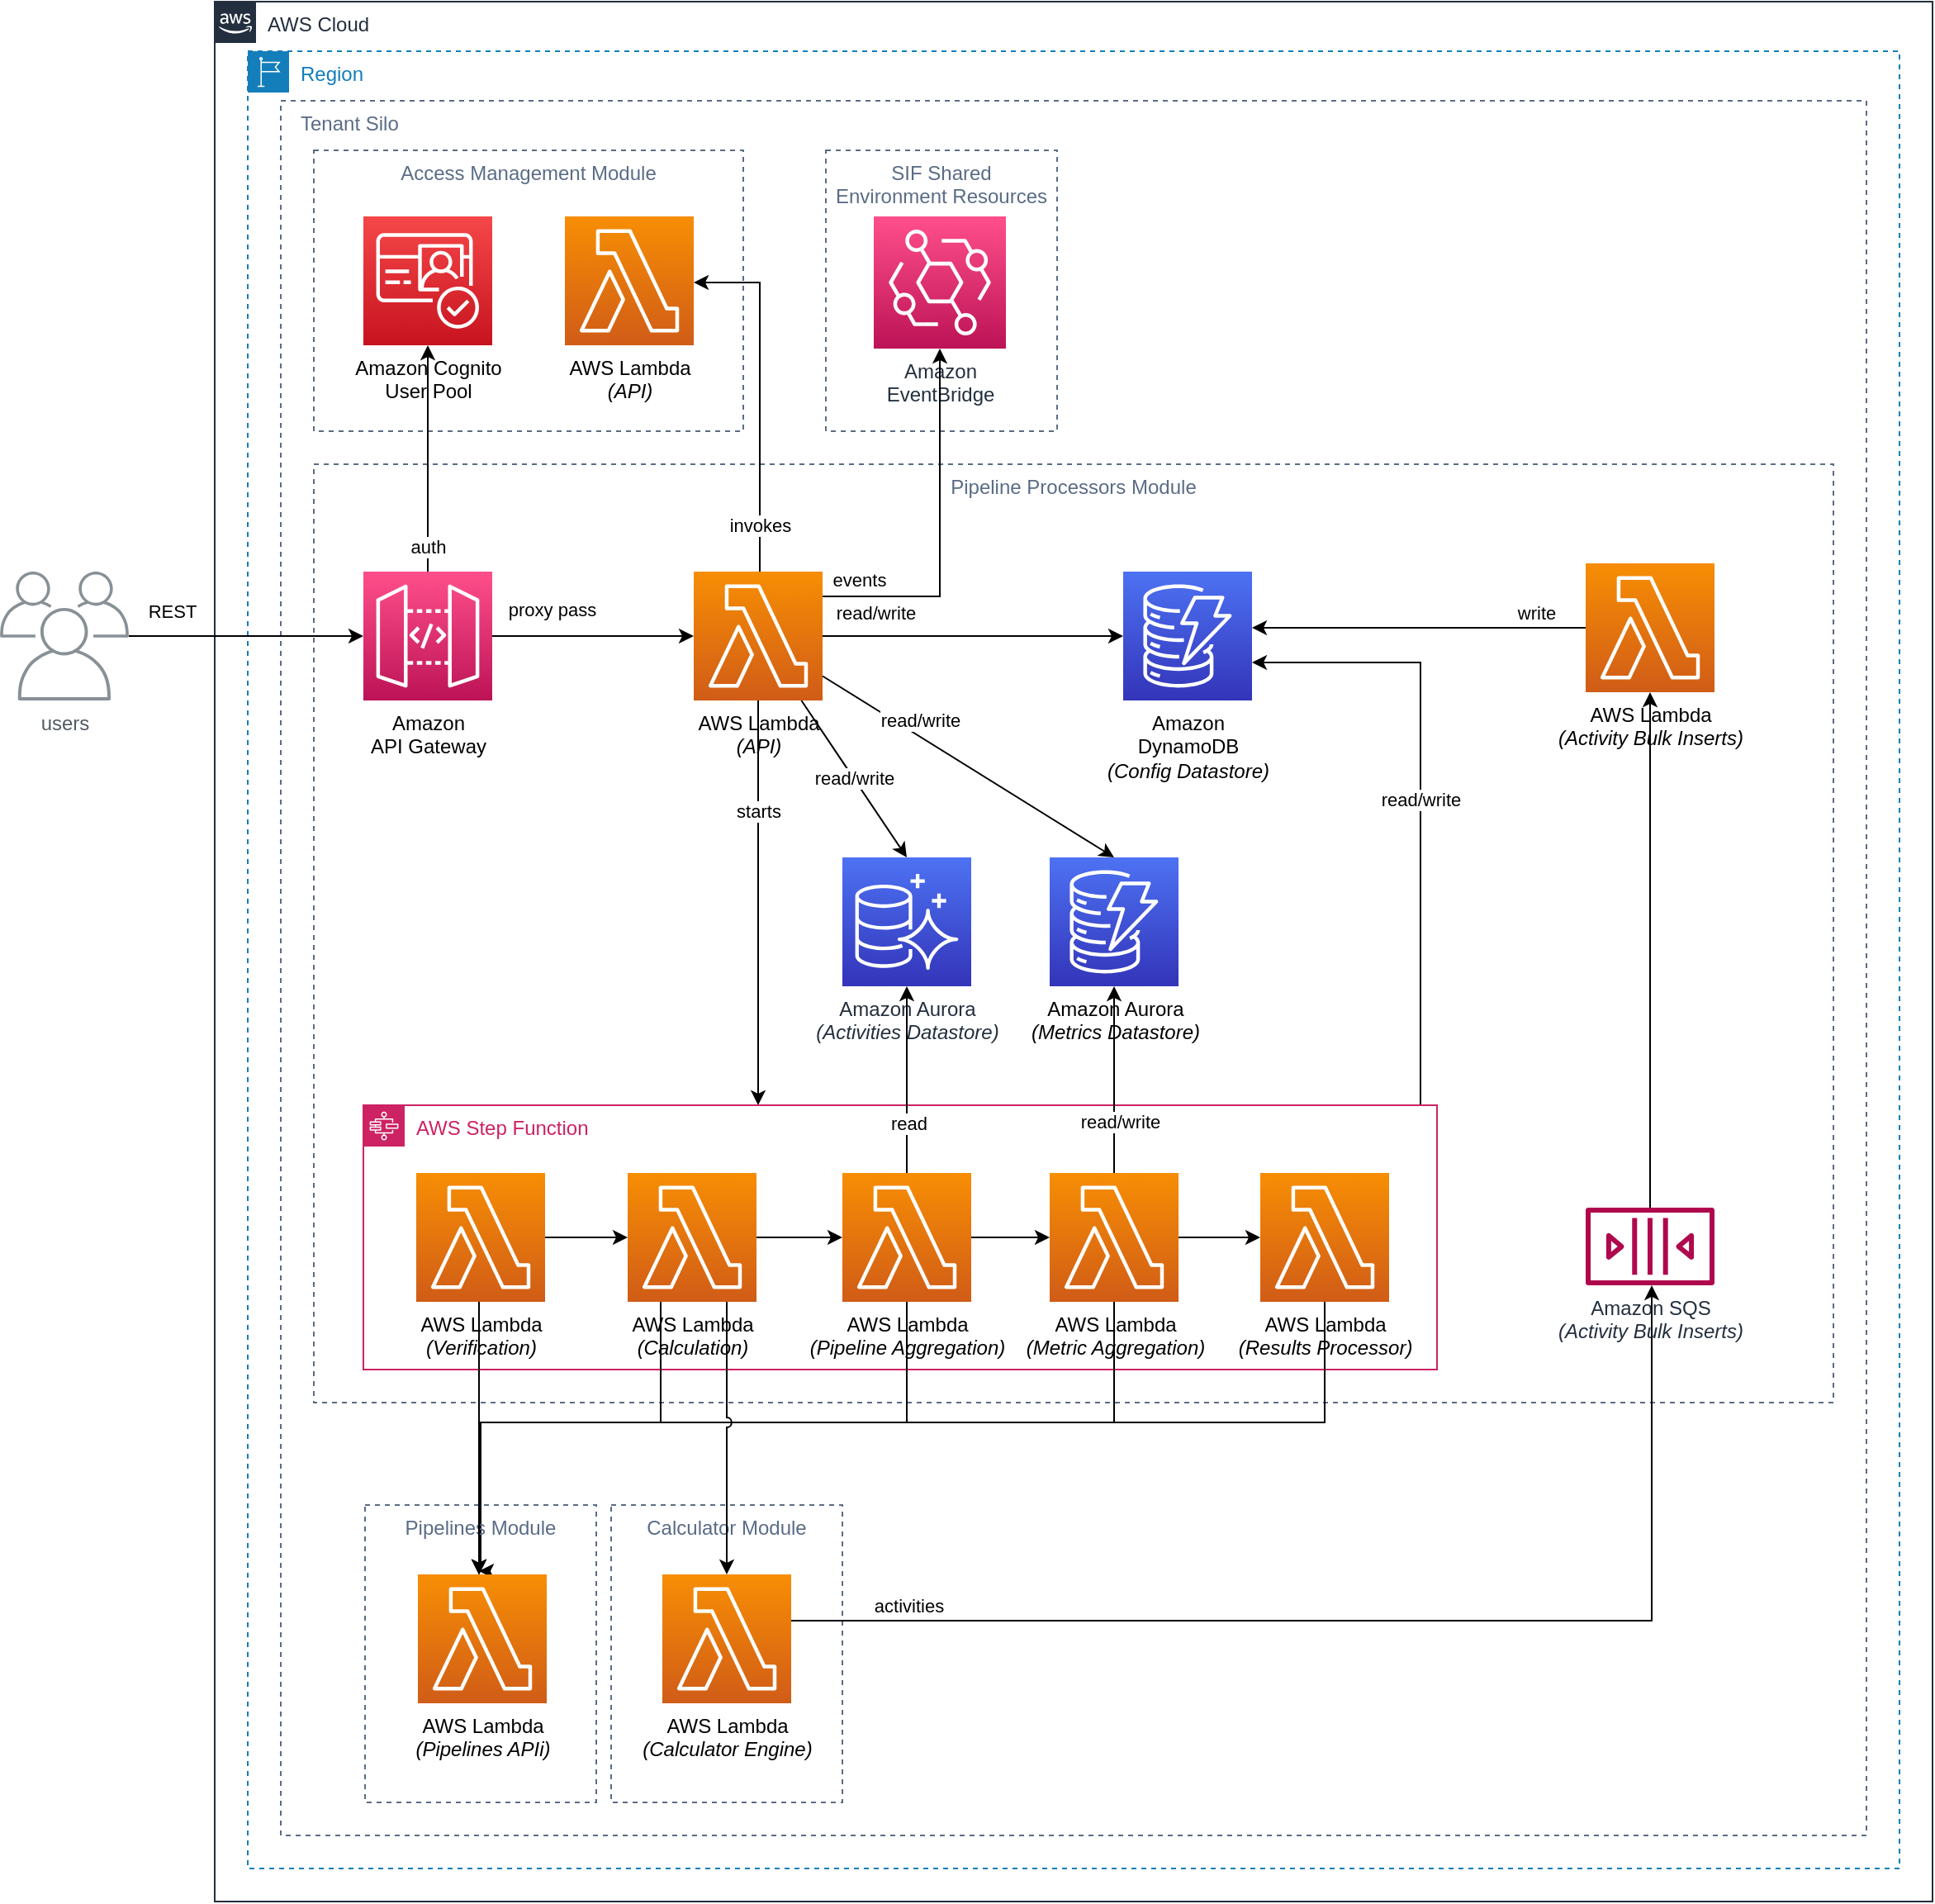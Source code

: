 <mxfile version="21.6.8" type="device" pages="2">
  <diagram id="DZq95CDJEcNnEX3gtbl7" name="physical-runtime">
    <mxGraphModel dx="1336" dy="2062" grid="1" gridSize="10" guides="1" tooltips="1" connect="1" arrows="1" fold="1" page="1" pageScale="1" pageWidth="1100" pageHeight="850" background="#ffffff" math="0" shadow="0">
      <root>
        <mxCell id="0" />
        <mxCell id="1" parent="0" />
        <mxCell id="42" value="   Tenant Silo" style="fillColor=none;strokeColor=#5A6C86;dashed=1;verticalAlign=top;fontStyle=0;fontColor=#5A6C86;labelBackgroundColor=none;align=left;" parent="1" vertex="1">
          <mxGeometry x="210" y="50" width="960" height="1050" as="geometry" />
        </mxCell>
        <mxCell id="43" value="Region" style="points=[[0,0],[0.25,0],[0.5,0],[0.75,0],[1,0],[1,0.25],[1,0.5],[1,0.75],[1,1],[0.75,1],[0.5,1],[0.25,1],[0,1],[0,0.75],[0,0.5],[0,0.25]];outlineConnect=0;gradientColor=none;html=1;whiteSpace=wrap;fontSize=12;fontStyle=0;container=1;pointerEvents=0;collapsible=0;recursiveResize=0;shape=mxgraph.aws4.group;grIcon=mxgraph.aws4.group_region;strokeColor=#147EBA;fillColor=none;verticalAlign=top;align=left;spacingLeft=30;fontColor=#147EBA;dashed=1;" parent="1" vertex="1">
          <mxGeometry x="190" y="20" width="1000" height="1100" as="geometry" />
        </mxCell>
        <mxCell id="44" value="AWS Cloud" style="points=[[0,0],[0.25,0],[0.5,0],[0.75,0],[1,0],[1,0.25],[1,0.5],[1,0.75],[1,1],[0.75,1],[0.5,1],[0.25,1],[0,1],[0,0.75],[0,0.5],[0,0.25]];outlineConnect=0;gradientColor=none;html=1;whiteSpace=wrap;fontSize=12;fontStyle=0;container=1;pointerEvents=0;collapsible=0;recursiveResize=0;shape=mxgraph.aws4.group;grIcon=mxgraph.aws4.group_aws_cloud_alt;strokeColor=#232F3E;fillColor=none;verticalAlign=top;align=left;spacingLeft=30;fontColor=#232F3E;dashed=0;" parent="1" vertex="1">
          <mxGeometry x="170" y="-10" width="1040" height="1150" as="geometry" />
        </mxCell>
        <mxCell id="aaWiERCUlSNiqH8K9m5D-63" value="Access Management Module" style="fillColor=none;strokeColor=#5A6C86;dashed=1;verticalAlign=top;fontStyle=0;fontColor=#5A6C86;labelBackgroundColor=none;" parent="44" vertex="1">
          <mxGeometry x="60" y="90" width="260" height="170" as="geometry" />
        </mxCell>
        <mxCell id="39" value="Pipeline Processors Module" style="fillColor=none;strokeColor=#5A6C86;dashed=1;verticalAlign=top;fontStyle=0;fontColor=#5A6C86;labelBackgroundColor=none;" parent="44" vertex="1">
          <mxGeometry x="60" y="280" width="920" height="568" as="geometry" />
        </mxCell>
        <mxCell id="28" value="read/write" style="edgeStyle=none;html=1;strokeColor=#000000;labelBackgroundColor=none;fontColor=#000000;" parent="44" source="24" target="27" edge="1">
          <mxGeometry x="-0.648" y="14" relative="1" as="geometry">
            <mxPoint as="offset" />
          </mxGeometry>
        </mxCell>
        <mxCell id="Xhm-vHpL3H6jK5L-5Qmt-45" value="invokes" style="edgeStyle=orthogonalEdgeStyle;rounded=0;orthogonalLoop=1;jettySize=auto;html=1;" parent="44" source="24" target="Xhm-vHpL3H6jK5L-5Qmt-44" edge="1">
          <mxGeometry x="-0.739" relative="1" as="geometry">
            <Array as="points">
              <mxPoint x="330" y="170" />
            </Array>
            <mxPoint as="offset" />
          </mxGeometry>
        </mxCell>
        <mxCell id="0q_fMDn01YKZUEqcUs50-50" value="starts" style="edgeStyle=orthogonalEdgeStyle;rounded=0;orthogonalLoop=1;jettySize=auto;html=1;" parent="44" source="24" target="0q_fMDn01YKZUEqcUs50-44" edge="1">
          <mxGeometry x="-0.453" relative="1" as="geometry">
            <Array as="points">
              <mxPoint x="329" y="638" />
              <mxPoint x="329" y="638" />
            </Array>
            <mxPoint as="offset" />
          </mxGeometry>
        </mxCell>
        <mxCell id="Mv9unRUPWDGc8KIIRbmf-45" value="read/write" style="rounded=0;orthogonalLoop=1;jettySize=auto;html=1;entryX=0.5;entryY=0;entryDx=0;entryDy=0;entryPerimeter=0;" parent="44" source="24" target="Mv9unRUPWDGc8KIIRbmf-44" edge="1">
          <mxGeometry x="-0.386" y="8" relative="1" as="geometry">
            <mxPoint as="offset" />
          </mxGeometry>
        </mxCell>
        <mxCell id="Mv9unRUPWDGc8KIIRbmf-47" value="read/write" style="edgeStyle=none;rounded=0;orthogonalLoop=1;jettySize=auto;html=1;entryX=0.5;entryY=0;entryDx=0;entryDy=0;entryPerimeter=0;" parent="44" source="24" target="Mv9unRUPWDGc8KIIRbmf-46" edge="1">
          <mxGeometry relative="1" as="geometry" />
        </mxCell>
        <mxCell id="24" value="AWS Lambda&lt;br style=&quot;border-color: var(--border-color);&quot;&gt;&lt;i style=&quot;border-color: var(--border-color);&quot;&gt;(API)&lt;/i&gt;" style="sketch=0;points=[[0,0,0],[0.25,0,0],[0.5,0,0],[0.75,0,0],[1,0,0],[0,1,0],[0.25,1,0],[0.5,1,0],[0.75,1,0],[1,1,0],[0,0.25,0],[0,0.5,0],[0,0.75,0],[1,0.25,0],[1,0.5,0],[1,0.75,0]];outlineConnect=0;fontColor=#000000;gradientColor=#F78E04;gradientDirection=north;fillColor=#D05C17;strokeColor=#ffffff;dashed=0;verticalLabelPosition=bottom;verticalAlign=top;align=center;html=1;fontSize=12;fontStyle=0;aspect=fixed;shape=mxgraph.aws4.resourceIcon;resIcon=mxgraph.aws4.lambda;labelBackgroundColor=none;" parent="44" vertex="1">
          <mxGeometry x="290" y="345" width="78" height="78" as="geometry" />
        </mxCell>
        <mxCell id="26" value="proxy pass" style="edgeStyle=none;html=1;strokeColor=#000000;fontColor=#000000;labelBackgroundColor=none;" parent="44" source="25" target="24" edge="1">
          <mxGeometry x="-0.418" y="16" relative="1" as="geometry">
            <mxPoint x="251" y="374" as="targetPoint" />
            <mxPoint as="offset" />
          </mxGeometry>
        </mxCell>
        <mxCell id="aaWiERCUlSNiqH8K9m5D-60" value="auth" style="edgeStyle=none;rounded=0;orthogonalLoop=1;jettySize=auto;html=1;" parent="44" source="25" target="29" edge="1">
          <mxGeometry x="-0.772" relative="1" as="geometry">
            <mxPoint x="129" y="280" as="targetPoint" />
            <mxPoint as="offset" />
          </mxGeometry>
        </mxCell>
        <mxCell id="25" value="Amazon&lt;br style=&quot;border-color: var(--border-color);&quot;&gt;API Gateway" style="sketch=0;points=[[0,0,0],[0.25,0,0],[0.5,0,0],[0.75,0,0],[1,0,0],[0,1,0],[0.25,1,0],[0.5,1,0],[0.75,1,0],[1,1,0],[0,0.25,0],[0,0.5,0],[0,0.75,0],[1,0.25,0],[1,0.5,0],[1,0.75,0]];outlineConnect=0;fontColor=#000000;gradientColor=#FF4F8B;gradientDirection=north;fillColor=#BC1356;strokeColor=#ffffff;dashed=0;verticalLabelPosition=bottom;verticalAlign=top;align=center;html=1;fontSize=12;fontStyle=0;aspect=fixed;shape=mxgraph.aws4.resourceIcon;resIcon=mxgraph.aws4.api_gateway;labelBackgroundColor=none;" parent="44" vertex="1">
          <mxGeometry x="90" y="345" width="78" height="78" as="geometry" />
        </mxCell>
        <mxCell id="41" value="REST" style="edgeStyle=none;html=1;labelBackgroundColor=none;fontColor=#000000;strokeColor=#000000;" parent="44" source="40" target="25" edge="1">
          <mxGeometry x="-0.633" y="15" relative="1" as="geometry">
            <mxPoint x="-20" y="354" as="targetPoint" />
            <mxPoint as="offset" />
          </mxGeometry>
        </mxCell>
        <mxCell id="40" value="users" style="sketch=0;outlineConnect=0;gradientColor=none;fontColor=#545B64;strokeColor=none;fillColor=#879196;dashed=0;verticalLabelPosition=bottom;verticalAlign=top;align=center;html=1;fontSize=12;fontStyle=0;aspect=fixed;shape=mxgraph.aws4.illustration_users;pointerEvents=1;labelBackgroundColor=none;" parent="44" vertex="1">
          <mxGeometry x="-130" y="345" width="78" height="78" as="geometry" />
        </mxCell>
        <mxCell id="29" value="Amazon Cognito&lt;br style=&quot;border-color: var(--border-color);&quot;&gt;User Pool" style="sketch=0;points=[[0,0,0],[0.25,0,0],[0.5,0,0],[0.75,0,0],[1,0,0],[0,1,0],[0.25,1,0],[0.5,1,0],[0.75,1,0],[1,1,0],[0,0.25,0],[0,0.5,0],[0,0.75,0],[1,0.25,0],[1,0.5,0],[1,0.75,0]];outlineConnect=0;fontColor=#000000;gradientColor=#F54749;gradientDirection=north;fillColor=#C7131F;strokeColor=#ffffff;dashed=0;verticalLabelPosition=bottom;verticalAlign=top;align=center;html=1;fontSize=12;fontStyle=0;aspect=fixed;shape=mxgraph.aws4.resourceIcon;resIcon=mxgraph.aws4.cognito;labelBackgroundColor=none;" parent="44" vertex="1">
          <mxGeometry x="90" y="130" width="78" height="78" as="geometry" />
        </mxCell>
        <mxCell id="27" value="Amazon&lt;br style=&quot;border-color: var(--border-color);&quot;&gt;DynamoDB&lt;br&gt;&lt;i&gt;(Config Datastore)&lt;/i&gt;" style="sketch=0;points=[[0,0,0],[0.25,0,0],[0.5,0,0],[0.75,0,0],[1,0,0],[0,1,0],[0.25,1,0],[0.5,1,0],[0.75,1,0],[1,1,0],[0,0.25,0],[0,0.5,0],[0,0.75,0],[1,0.25,0],[1,0.5,0],[1,0.75,0]];outlineConnect=0;fontColor=#000000;gradientColor=#4D72F3;gradientDirection=north;fillColor=#3334B9;strokeColor=#ffffff;dashed=0;verticalLabelPosition=bottom;verticalAlign=top;align=center;html=1;fontSize=12;fontStyle=0;aspect=fixed;shape=mxgraph.aws4.resourceIcon;resIcon=mxgraph.aws4.dynamodb;labelBackgroundColor=none;" parent="44" vertex="1">
          <mxGeometry x="550" y="345" width="78" height="78" as="geometry" />
        </mxCell>
        <mxCell id="Xhm-vHpL3H6jK5L-5Qmt-44" value="AWS Lambda&lt;br style=&quot;border-color: var(--border-color);&quot;&gt;&lt;i style=&quot;border-color: var(--border-color);&quot;&gt;(API)&lt;/i&gt;" style="sketch=0;points=[[0,0,0],[0.25,0,0],[0.5,0,0],[0.75,0,0],[1,0,0],[0,1,0],[0.25,1,0],[0.5,1,0],[0.75,1,0],[1,1,0],[0,0.25,0],[0,0.5,0],[0,0.75,0],[1,0.25,0],[1,0.5,0],[1,0.75,0]];outlineConnect=0;fontColor=#000000;gradientColor=#F78E04;gradientDirection=north;fillColor=#D05C17;strokeColor=#ffffff;dashed=0;verticalLabelPosition=bottom;verticalAlign=top;align=center;html=1;fontSize=12;fontStyle=0;aspect=fixed;shape=mxgraph.aws4.resourceIcon;resIcon=mxgraph.aws4.lambda;labelBackgroundColor=none;" parent="44" vertex="1">
          <mxGeometry x="212" y="130" width="78" height="78" as="geometry" />
        </mxCell>
        <mxCell id="x7ASuFgN5LkW3VP-AlHl-44" value="read/write" style="edgeStyle=orthogonalEdgeStyle;rounded=0;orthogonalLoop=1;jettySize=auto;html=1;" edge="1" parent="44" source="0q_fMDn01YKZUEqcUs50-44" target="27">
          <mxGeometry relative="1" as="geometry">
            <Array as="points">
              <mxPoint x="730" y="750" />
              <mxPoint x="730" y="400" />
            </Array>
          </mxGeometry>
        </mxCell>
        <mxCell id="0q_fMDn01YKZUEqcUs50-44" value="AWS Step Function" style="points=[[0,0],[0.25,0],[0.5,0],[0.75,0],[1,0],[1,0.25],[1,0.5],[1,0.75],[1,1],[0.75,1],[0.5,1],[0.25,1],[0,1],[0,0.75],[0,0.5],[0,0.25]];outlineConnect=0;gradientColor=none;html=1;whiteSpace=wrap;fontSize=12;fontStyle=0;container=1;pointerEvents=0;collapsible=0;recursiveResize=0;shape=mxgraph.aws4.group;grIcon=mxgraph.aws4.group_aws_step_functions_workflow;strokeColor=#CD2264;fillColor=none;verticalAlign=top;align=left;spacingLeft=30;fontColor=#CD2264;dashed=0;direction=east;" parent="44" vertex="1">
          <mxGeometry x="90" y="668" width="650" height="160" as="geometry" />
        </mxCell>
        <mxCell id="0q_fMDn01YKZUEqcUs50-45" value="AWS Lambda&lt;br style=&quot;border-color: var(--border-color);&quot;&gt;&lt;i&gt;(Verification)&lt;/i&gt;" style="sketch=0;points=[[0,0,0],[0.25,0,0],[0.5,0,0],[0.75,0,0],[1,0,0],[0,1,0],[0.25,1,0],[0.5,1,0],[0.75,1,0],[1,1,0],[0,0.25,0],[0,0.5,0],[0,0.75,0],[1,0.25,0],[1,0.5,0],[1,0.75,0]];outlineConnect=0;fontColor=#000000;gradientColor=#F78E04;gradientDirection=north;fillColor=#D05C17;strokeColor=#ffffff;dashed=0;verticalLabelPosition=bottom;verticalAlign=top;align=center;html=1;fontSize=12;fontStyle=0;aspect=fixed;shape=mxgraph.aws4.resourceIcon;resIcon=mxgraph.aws4.lambda;labelBackgroundColor=none;" parent="0q_fMDn01YKZUEqcUs50-44" vertex="1">
          <mxGeometry x="32" y="41" width="78" height="78" as="geometry" />
        </mxCell>
        <mxCell id="x7ASuFgN5LkW3VP-AlHl-68" style="edgeStyle=orthogonalEdgeStyle;rounded=0;orthogonalLoop=1;jettySize=auto;html=1;" edge="1" parent="0q_fMDn01YKZUEqcUs50-44" source="Mv9unRUPWDGc8KIIRbmf-48">
          <mxGeometry relative="1" as="geometry">
            <mxPoint x="70" y="282" as="targetPoint" />
            <Array as="points">
              <mxPoint x="582" y="192" />
              <mxPoint x="71" y="192" />
            </Array>
          </mxGeometry>
        </mxCell>
        <mxCell id="Mv9unRUPWDGc8KIIRbmf-48" value="AWS Lambda&lt;br style=&quot;border-color: var(--border-color);&quot;&gt;&lt;i&gt;(Results Processor)&lt;/i&gt;" style="sketch=0;points=[[0,0,0],[0.25,0,0],[0.5,0,0],[0.75,0,0],[1,0,0],[0,1,0],[0.25,1,0],[0.5,1,0],[0.75,1,0],[1,1,0],[0,0.25,0],[0,0.5,0],[0,0.75,0],[1,0.25,0],[1,0.5,0],[1,0.75,0]];outlineConnect=0;fontColor=#000000;gradientColor=#F78E04;gradientDirection=north;fillColor=#D05C17;strokeColor=#ffffff;dashed=0;verticalLabelPosition=bottom;verticalAlign=top;align=center;html=1;fontSize=12;fontStyle=0;aspect=fixed;shape=mxgraph.aws4.resourceIcon;resIcon=mxgraph.aws4.lambda;labelBackgroundColor=none;" parent="0q_fMDn01YKZUEqcUs50-44" vertex="1">
          <mxGeometry x="543" y="41" width="78" height="78" as="geometry" />
        </mxCell>
        <mxCell id="Mv9unRUPWDGc8KIIRbmf-44" value="Amazon Aurora&lt;br&gt;&lt;i&gt;(Metrics Datastore)&lt;/i&gt;" style="sketch=0;points=[[0,0,0],[0.25,0,0],[0.5,0,0],[0.75,0,0],[1,0,0],[0,1,0],[0.25,1,0],[0.5,1,0],[0.75,1,0],[1,1,0],[0,0.25,0],[0,0.5,0],[0,0.75,0],[1,0.25,0],[1,0.5,0],[1,0.75,0]];outlineConnect=0;fontColor=#000000;gradientColor=#4D72F3;gradientDirection=north;fillColor=#3334B9;strokeColor=#ffffff;dashed=0;verticalLabelPosition=bottom;verticalAlign=top;align=center;html=1;fontSize=12;fontStyle=0;aspect=fixed;shape=mxgraph.aws4.resourceIcon;resIcon=mxgraph.aws4.dynamodb;labelBackgroundColor=none;" parent="44" vertex="1">
          <mxGeometry x="505.5" y="518" width="78" height="78" as="geometry" />
        </mxCell>
        <mxCell id="Mv9unRUPWDGc8KIIRbmf-46" value="Amazon Aurora&lt;br&gt;&lt;i&gt;(Activities Datastore)&lt;/i&gt;" style="sketch=0;points=[[0,0,0],[0.25,0,0],[0.5,0,0],[0.75,0,0],[1,0,0],[0,1,0],[0.25,1,0],[0.5,1,0],[0.75,1,0],[1,1,0],[0,0.25,0],[0,0.5,0],[0,0.75,0],[1,0.25,0],[1,0.5,0],[1,0.75,0]];outlineConnect=0;fontColor=#232F3E;gradientColor=#4D72F3;gradientDirection=north;fillColor=#3334B9;strokeColor=#ffffff;dashed=0;verticalLabelPosition=bottom;verticalAlign=top;align=center;html=1;fontSize=12;fontStyle=0;aspect=fixed;shape=mxgraph.aws4.resourceIcon;resIcon=mxgraph.aws4.aurora;" parent="44" vertex="1">
          <mxGeometry x="380" y="518" width="78" height="78" as="geometry" />
        </mxCell>
        <mxCell id="Mv9unRUPWDGc8KIIRbmf-51" value="read" style="edgeStyle=none;rounded=0;orthogonalLoop=1;jettySize=auto;html=1;" parent="44" source="0q_fMDn01YKZUEqcUs50-47" target="Mv9unRUPWDGc8KIIRbmf-46" edge="1">
          <mxGeometry x="-0.472" y="-1" relative="1" as="geometry">
            <mxPoint as="offset" />
          </mxGeometry>
        </mxCell>
        <mxCell id="Mv9unRUPWDGc8KIIRbmf-52" value="read/write" style="edgeStyle=none;rounded=0;orthogonalLoop=1;jettySize=auto;html=1;" parent="44" source="x7ASuFgN5LkW3VP-AlHl-60" target="Mv9unRUPWDGc8KIIRbmf-44" edge="1">
          <mxGeometry x="-0.452" y="-3" relative="1" as="geometry">
            <mxPoint as="offset" />
          </mxGeometry>
        </mxCell>
        <mxCell id="x7ASuFgN5LkW3VP-AlHl-48" style="edgeStyle=orthogonalEdgeStyle;rounded=0;orthogonalLoop=1;jettySize=auto;html=1;" edge="1" parent="44" source="x7ASuFgN5LkW3VP-AlHl-45" target="x7ASuFgN5LkW3VP-AlHl-47">
          <mxGeometry relative="1" as="geometry" />
        </mxCell>
        <mxCell id="x7ASuFgN5LkW3VP-AlHl-45" value="Amazon SQS&lt;br&gt;&lt;i&gt;(Activity Bulk Inserts)&lt;/i&gt;" style="sketch=0;outlineConnect=0;fontColor=#232F3E;gradientColor=none;fillColor=#B0084D;strokeColor=none;dashed=0;verticalLabelPosition=bottom;verticalAlign=top;align=center;html=1;fontSize=12;fontStyle=0;aspect=fixed;pointerEvents=1;shape=mxgraph.aws4.queue;" vertex="1" parent="44">
          <mxGeometry x="830" y="730" width="78" height="47" as="geometry" />
        </mxCell>
        <mxCell id="x7ASuFgN5LkW3VP-AlHl-49" value="write" style="edgeStyle=orthogonalEdgeStyle;rounded=0;orthogonalLoop=1;jettySize=auto;html=1;" edge="1" parent="44" source="x7ASuFgN5LkW3VP-AlHl-47" target="27">
          <mxGeometry x="-0.703" y="-9" relative="1" as="geometry">
            <Array as="points">
              <mxPoint x="780" y="379" />
              <mxPoint x="780" y="379" />
            </Array>
            <mxPoint as="offset" />
          </mxGeometry>
        </mxCell>
        <mxCell id="x7ASuFgN5LkW3VP-AlHl-47" value="AWS Lambda&lt;br style=&quot;border-color: var(--border-color);&quot;&gt;&lt;i&gt;(Activity Bulk Inserts)&lt;/i&gt;" style="sketch=0;points=[[0,0,0],[0.25,0,0],[0.5,0,0],[0.75,0,0],[1,0,0],[0,1,0],[0.25,1,0],[0.5,1,0],[0.75,1,0],[1,1,0],[0,0.25,0],[0,0.5,0],[0,0.75,0],[1,0.25,0],[1,0.5,0],[1,0.75,0]];outlineConnect=0;fontColor=#000000;gradientColor=#F78E04;gradientDirection=north;fillColor=#D05C17;strokeColor=#ffffff;dashed=0;verticalLabelPosition=bottom;verticalAlign=top;align=center;html=1;fontSize=12;fontStyle=0;aspect=fixed;shape=mxgraph.aws4.resourceIcon;resIcon=mxgraph.aws4.lambda;labelBackgroundColor=none;" vertex="1" parent="44">
          <mxGeometry x="830" y="340" width="78" height="78" as="geometry" />
        </mxCell>
        <mxCell id="x7ASuFgN5LkW3VP-AlHl-61" style="edgeStyle=orthogonalEdgeStyle;rounded=0;orthogonalLoop=1;jettySize=auto;html=1;" edge="1" parent="44" source="0q_fMDn01YKZUEqcUs50-47" target="x7ASuFgN5LkW3VP-AlHl-60">
          <mxGeometry relative="1" as="geometry" />
        </mxCell>
        <mxCell id="0q_fMDn01YKZUEqcUs50-47" value="AWS Lambda&lt;br style=&quot;border-color: var(--border-color);&quot;&gt;&lt;i&gt;(Pipeline Aggregation)&lt;/i&gt;" style="sketch=0;points=[[0,0,0],[0.25,0,0],[0.5,0,0],[0.75,0,0],[1,0,0],[0,1,0],[0.25,1,0],[0.5,1,0],[0.75,1,0],[1,1,0],[0,0.25,0],[0,0.5,0],[0,0.75,0],[1,0.25,0],[1,0.5,0],[1,0.75,0]];outlineConnect=0;fontColor=#000000;gradientColor=#F78E04;gradientDirection=north;fillColor=#D05C17;strokeColor=#ffffff;dashed=0;verticalLabelPosition=bottom;verticalAlign=top;align=center;html=1;fontSize=12;fontStyle=0;aspect=fixed;shape=mxgraph.aws4.resourceIcon;resIcon=mxgraph.aws4.lambda;labelBackgroundColor=none;" parent="44" vertex="1">
          <mxGeometry x="380" y="709" width="78" height="78" as="geometry" />
        </mxCell>
        <mxCell id="0q_fMDn01YKZUEqcUs50-49" style="edgeStyle=orthogonalEdgeStyle;rounded=0;orthogonalLoop=1;jettySize=auto;html=1;" parent="44" source="0q_fMDn01YKZUEqcUs50-46" target="0q_fMDn01YKZUEqcUs50-47" edge="1">
          <mxGeometry relative="1" as="geometry" />
        </mxCell>
        <mxCell id="x7ASuFgN5LkW3VP-AlHl-62" style="edgeStyle=orthogonalEdgeStyle;rounded=0;orthogonalLoop=1;jettySize=auto;html=1;" edge="1" parent="44" source="x7ASuFgN5LkW3VP-AlHl-60" target="Mv9unRUPWDGc8KIIRbmf-48">
          <mxGeometry relative="1" as="geometry" />
        </mxCell>
        <mxCell id="x7ASuFgN5LkW3VP-AlHl-60" value="AWS Lambda&lt;br style=&quot;border-color: var(--border-color);&quot;&gt;&lt;i&gt;(Metric Aggregation)&lt;/i&gt;" style="sketch=0;points=[[0,0,0],[0.25,0,0],[0.5,0,0],[0.75,0,0],[1,0,0],[0,1,0],[0.25,1,0],[0.5,1,0],[0.75,1,0],[1,1,0],[0,0.25,0],[0,0.5,0],[0,0.75,0],[1,0.25,0],[1,0.5,0],[1,0.75,0]];outlineConnect=0;fontColor=#000000;gradientColor=#F78E04;gradientDirection=north;fillColor=#D05C17;strokeColor=#ffffff;dashed=0;verticalLabelPosition=bottom;verticalAlign=top;align=center;html=1;fontSize=12;fontStyle=0;aspect=fixed;shape=mxgraph.aws4.resourceIcon;resIcon=mxgraph.aws4.lambda;labelBackgroundColor=none;" vertex="1" parent="44">
          <mxGeometry x="505.5" y="709" width="78" height="78" as="geometry" />
        </mxCell>
        <mxCell id="0q_fMDn01YKZUEqcUs50-46" value="AWS Lambda&lt;br style=&quot;border-color: var(--border-color);&quot;&gt;&lt;i&gt;(Calculation)&lt;/i&gt;" style="sketch=0;points=[[0,0,0],[0.25,0,0],[0.5,0,0],[0.75,0,0],[1,0,0],[0,1,0],[0.25,1,0],[0.5,1,0],[0.75,1,0],[1,1,0],[0,0.25,0],[0,0.5,0],[0,0.75,0],[1,0.25,0],[1,0.5,0],[1,0.75,0]];outlineConnect=0;fontColor=#000000;gradientColor=#F78E04;gradientDirection=north;fillColor=#D05C17;strokeColor=#ffffff;dashed=0;verticalLabelPosition=bottom;verticalAlign=top;align=center;html=1;fontSize=12;fontStyle=0;aspect=fixed;shape=mxgraph.aws4.resourceIcon;resIcon=mxgraph.aws4.lambda;labelBackgroundColor=none;" parent="44" vertex="1">
          <mxGeometry x="250" y="709" width="78" height="78" as="geometry" />
        </mxCell>
        <mxCell id="0q_fMDn01YKZUEqcUs50-48" style="edgeStyle=orthogonalEdgeStyle;rounded=0;orthogonalLoop=1;jettySize=auto;html=1;" parent="44" source="0q_fMDn01YKZUEqcUs50-45" target="0q_fMDn01YKZUEqcUs50-46" edge="1">
          <mxGeometry relative="1" as="geometry" />
        </mxCell>
        <mxCell id="Mv9unRUPWDGc8KIIRbmf-53" value="SIF Shared&#xa;Environment Resources" style="fillColor=none;strokeColor=#5A6C86;dashed=1;verticalAlign=top;fontStyle=0;fontColor=#5A6C86;labelBackgroundColor=none;" parent="1" vertex="1">
          <mxGeometry x="540" y="80" width="140" height="170" as="geometry" />
        </mxCell>
        <mxCell id="Mv9unRUPWDGc8KIIRbmf-54" value="Amazon&lt;br style=&quot;border-color: var(--border-color);&quot;&gt;EventBridge" style="sketch=0;points=[[0,0,0],[0.25,0,0],[0.5,0,0],[0.75,0,0],[1,0,0],[0,1,0],[0.25,1,0],[0.5,1,0],[0.75,1,0],[1,1,0],[0,0.25,0],[0,0.5,0],[0,0.75,0],[1,0.25,0],[1,0.5,0],[1,0.75,0]];outlineConnect=0;fontColor=#232F3E;gradientColor=#FF4F8B;gradientDirection=north;fillColor=#BC1356;strokeColor=#ffffff;dashed=0;verticalLabelPosition=bottom;verticalAlign=top;align=center;html=1;fontSize=12;fontStyle=0;aspect=fixed;shape=mxgraph.aws4.resourceIcon;resIcon=mxgraph.aws4.eventbridge;" parent="1" vertex="1">
          <mxGeometry x="569" y="120" width="80" height="80" as="geometry" />
        </mxCell>
        <mxCell id="Mv9unRUPWDGc8KIIRbmf-55" value="events" style="rounded=0;orthogonalLoop=1;jettySize=auto;html=1;edgeStyle=orthogonalEdgeStyle;" parent="1" source="24" target="Mv9unRUPWDGc8KIIRbmf-54" edge="1">
          <mxGeometry x="-0.801" y="10" relative="1" as="geometry">
            <Array as="points">
              <mxPoint x="609" y="350" />
            </Array>
            <mxPoint as="offset" />
          </mxGeometry>
        </mxCell>
        <mxCell id="x7ASuFgN5LkW3VP-AlHl-53" value="Pipelines Module" style="fillColor=none;strokeColor=#5A6C86;dashed=1;verticalAlign=top;fontStyle=0;fontColor=#5A6C86;labelBackgroundColor=none;" vertex="1" parent="1">
          <mxGeometry x="261" y="900" width="140" height="180" as="geometry" />
        </mxCell>
        <mxCell id="x7ASuFgN5LkW3VP-AlHl-54" value="AWS Lambda&lt;br style=&quot;border-color: var(--border-color);&quot;&gt;&lt;i&gt;(Pipelines APIi)&lt;/i&gt;" style="sketch=0;points=[[0,0,0],[0.25,0,0],[0.5,0,0],[0.75,0,0],[1,0,0],[0,1,0],[0.25,1,0],[0.5,1,0],[0.75,1,0],[1,1,0],[0,0.25,0],[0,0.5,0],[0,0.75,0],[1,0.25,0],[1,0.5,0],[1,0.75,0]];outlineConnect=0;fontColor=#000000;gradientColor=#F78E04;gradientDirection=north;fillColor=#D05C17;strokeColor=#ffffff;dashed=0;verticalLabelPosition=bottom;verticalAlign=top;align=center;html=1;fontSize=12;fontStyle=0;aspect=fixed;shape=mxgraph.aws4.resourceIcon;resIcon=mxgraph.aws4.lambda;labelBackgroundColor=none;" vertex="1" parent="1">
          <mxGeometry x="293" y="942" width="78" height="78" as="geometry" />
        </mxCell>
        <mxCell id="Xhm-vHpL3H6jK5L-5Qmt-46" value="Calculator Module" style="fillColor=none;strokeColor=#5A6C86;dashed=1;verticalAlign=top;fontStyle=0;fontColor=#5A6C86;labelBackgroundColor=none;" parent="1" vertex="1">
          <mxGeometry x="410" y="900" width="140" height="180" as="geometry" />
        </mxCell>
        <mxCell id="Xhm-vHpL3H6jK5L-5Qmt-47" value="AWS Lambda&lt;br style=&quot;border-color: var(--border-color);&quot;&gt;&lt;i&gt;(Calculator Engine)&lt;/i&gt;" style="sketch=0;points=[[0,0,0],[0.25,0,0],[0.5,0,0],[0.75,0,0],[1,0,0],[0,1,0],[0.25,1,0],[0.5,1,0],[0.75,1,0],[1,1,0],[0,0.25,0],[0,0.5,0],[0,0.75,0],[1,0.25,0],[1,0.5,0],[1,0.75,0]];outlineConnect=0;fontColor=#000000;gradientColor=#F78E04;gradientDirection=north;fillColor=#D05C17;strokeColor=#ffffff;dashed=0;verticalLabelPosition=bottom;verticalAlign=top;align=center;html=1;fontSize=12;fontStyle=0;aspect=fixed;shape=mxgraph.aws4.resourceIcon;resIcon=mxgraph.aws4.lambda;labelBackgroundColor=none;" parent="1" vertex="1">
          <mxGeometry x="441" y="942" width="78" height="78" as="geometry" />
        </mxCell>
        <mxCell id="x7ASuFgN5LkW3VP-AlHl-46" value="activities" style="edgeStyle=orthogonalEdgeStyle;rounded=0;orthogonalLoop=1;jettySize=auto;html=1;" edge="1" parent="1" source="Xhm-vHpL3H6jK5L-5Qmt-47" target="x7ASuFgN5LkW3VP-AlHl-45">
          <mxGeometry x="-0.804" y="9" relative="1" as="geometry">
            <Array as="points">
              <mxPoint x="1040" y="970" />
            </Array>
            <mxPoint as="offset" />
            <mxPoint x="950" y="860" as="sourcePoint" />
            <mxPoint x="950" y="1105" as="targetPoint" />
          </mxGeometry>
        </mxCell>
        <mxCell id="x7ASuFgN5LkW3VP-AlHl-63" style="edgeStyle=orthogonalEdgeStyle;rounded=0;orthogonalLoop=1;jettySize=auto;html=1;" edge="1" parent="1" source="0q_fMDn01YKZUEqcUs50-45" target="x7ASuFgN5LkW3VP-AlHl-54">
          <mxGeometry relative="1" as="geometry">
            <Array as="points">
              <mxPoint x="330" y="860" />
              <mxPoint x="330" y="860" />
            </Array>
          </mxGeometry>
        </mxCell>
        <mxCell id="x7ASuFgN5LkW3VP-AlHl-64" style="edgeStyle=orthogonalEdgeStyle;rounded=0;orthogonalLoop=1;jettySize=auto;html=1;jumpStyle=arc;" edge="1" parent="1" source="0q_fMDn01YKZUEqcUs50-46" target="Xhm-vHpL3H6jK5L-5Qmt-47">
          <mxGeometry relative="1" as="geometry">
            <Array as="points">
              <mxPoint x="480" y="820" />
              <mxPoint x="480" y="820" />
            </Array>
          </mxGeometry>
        </mxCell>
        <mxCell id="x7ASuFgN5LkW3VP-AlHl-65" style="edgeStyle=orthogonalEdgeStyle;rounded=0;orthogonalLoop=1;jettySize=auto;html=1;" edge="1" parent="1" source="0q_fMDn01YKZUEqcUs50-46" target="x7ASuFgN5LkW3VP-AlHl-54">
          <mxGeometry relative="1" as="geometry">
            <Array as="points">
              <mxPoint x="440" y="850" />
              <mxPoint x="330" y="850" />
            </Array>
          </mxGeometry>
        </mxCell>
        <mxCell id="x7ASuFgN5LkW3VP-AlHl-66" style="edgeStyle=orthogonalEdgeStyle;rounded=0;orthogonalLoop=1;jettySize=auto;html=1;jumpStyle=none;" edge="1" parent="1" source="0q_fMDn01YKZUEqcUs50-47" target="x7ASuFgN5LkW3VP-AlHl-54">
          <mxGeometry relative="1" as="geometry">
            <Array as="points">
              <mxPoint x="589" y="850" />
              <mxPoint x="330" y="850" />
            </Array>
          </mxGeometry>
        </mxCell>
        <mxCell id="x7ASuFgN5LkW3VP-AlHl-67" style="edgeStyle=orthogonalEdgeStyle;rounded=0;orthogonalLoop=1;jettySize=auto;html=1;" edge="1" parent="1" source="x7ASuFgN5LkW3VP-AlHl-60" target="x7ASuFgN5LkW3VP-AlHl-54">
          <mxGeometry relative="1" as="geometry">
            <Array as="points">
              <mxPoint x="715" y="850" />
              <mxPoint x="330" y="850" />
            </Array>
          </mxGeometry>
        </mxCell>
      </root>
    </mxGraphModel>
  </diagram>
  <diagram id="nciGAq8Cf_bisqND-OEC" name="physical-deployment">
    <mxGraphModel dx="1336" dy="2062" grid="1" gridSize="10" guides="1" tooltips="1" connect="1" arrows="1" fold="1" page="1" pageScale="1" pageWidth="1100" pageHeight="850" math="0" shadow="0">
      <root>
        <mxCell id="0" />
        <mxCell id="1" parent="0" />
        <mxCell id="MaESYQvMZ-KVtAKj_bNN-1" value="   Tenant Silo" style="fillColor=none;strokeColor=#5A6C86;dashed=1;verticalAlign=top;fontStyle=0;fontColor=#5A6C86;labelBackgroundColor=none;align=left;" parent="1" vertex="1">
          <mxGeometry x="251" y="-740" width="559" height="420" as="geometry" />
        </mxCell>
        <mxCell id="MaESYQvMZ-KVtAKj_bNN-2" value="Pipeline Processors Module" style="fillColor=none;strokeColor=#5A6C86;dashed=1;verticalAlign=top;fontStyle=0;fontColor=#5A6C86;labelBackgroundColor=none;" parent="1" vertex="1">
          <mxGeometry x="270" y="-710" width="520" height="370" as="geometry" />
        </mxCell>
        <mxCell id="MaESYQvMZ-KVtAKj_bNN-11" value="CDK DEPLOY" style="edgeStyle=none;html=1;labelBackgroundColor=none;fontColor=#000000;strokeColor=#000000;" parent="1" source="MaESYQvMZ-KVtAKj_bNN-12" edge="1">
          <mxGeometry x="-0.395" y="15" relative="1" as="geometry">
            <mxPoint x="300" y="-455" as="targetPoint" />
            <mxPoint as="offset" />
          </mxGeometry>
        </mxCell>
        <mxCell id="MaESYQvMZ-KVtAKj_bNN-12" value="users" style="sketch=0;outlineConnect=0;gradientColor=none;fontColor=#545B64;strokeColor=none;fillColor=#879196;dashed=0;verticalLabelPosition=bottom;verticalAlign=top;align=center;html=1;fontSize=12;fontStyle=0;aspect=fixed;shape=mxgraph.aws4.illustration_users;pointerEvents=1;labelBackgroundColor=none;" parent="1" vertex="1">
          <mxGeometry x="50" y="-494" width="78" height="78" as="geometry" />
        </mxCell>
        <mxCell id="MaESYQvMZ-KVtAKj_bNN-13" value="Region" style="points=[[0,0],[0.25,0],[0.5,0],[0.75,0],[1,0],[1,0.25],[1,0.5],[1,0.75],[1,1],[0.75,1],[0.5,1],[0.25,1],[0,1],[0,0.75],[0,0.5],[0,0.25]];outlineConnect=0;gradientColor=none;html=1;whiteSpace=wrap;fontSize=12;fontStyle=0;container=1;pointerEvents=0;collapsible=0;recursiveResize=0;shape=mxgraph.aws4.group;grIcon=mxgraph.aws4.group_region;strokeColor=#147EBA;fillColor=none;verticalAlign=top;align=left;spacingLeft=30;fontColor=#147EBA;dashed=1;" parent="1" vertex="1">
          <mxGeometry x="230" y="-770" width="600" height="470" as="geometry" />
        </mxCell>
        <mxCell id="MaESYQvMZ-KVtAKj_bNN-14" value="AWS Cloud" style="points=[[0,0],[0.25,0],[0.5,0],[0.75,0],[1,0],[1,0.25],[1,0.5],[1,0.75],[1,1],[0.75,1],[0.5,1],[0.25,1],[0,1],[0,0.75],[0,0.5],[0,0.25]];outlineConnect=0;gradientColor=none;html=1;whiteSpace=wrap;fontSize=12;fontStyle=0;container=1;pointerEvents=0;collapsible=0;recursiveResize=0;shape=mxgraph.aws4.group;grIcon=mxgraph.aws4.group_aws_cloud_alt;strokeColor=#232F3E;fillColor=none;verticalAlign=top;align=left;spacingLeft=30;fontColor=#232F3E;dashed=0;" parent="1" vertex="1">
          <mxGeometry x="210" y="-800" width="640" height="520" as="geometry" />
        </mxCell>
        <mxCell id="MaESYQvMZ-KVtAKj_bNN-18" value="AWS Systems Manager&lt;br style=&quot;border-color: var(--border-color);&quot;&gt;&lt;i style=&quot;border-color: var(--border-color);&quot;&gt;(Config)&lt;/i&gt;" style="sketch=0;outlineConnect=0;fontColor=#232F3E;gradientColor=none;fillColor=#B0084D;strokeColor=none;dashed=0;verticalLabelPosition=bottom;verticalAlign=top;align=center;html=1;fontSize=12;fontStyle=0;aspect=fixed;pointerEvents=1;shape=mxgraph.aws4.parameter_store;" parent="MaESYQvMZ-KVtAKj_bNN-14" vertex="1">
          <mxGeometry x="101.5" y="120" width="75" height="78" as="geometry" />
        </mxCell>
        <mxCell id="L6Fsh915xMBsslGw0S4I-8" value="invokes" style="edgeStyle=orthogonalEdgeStyle;rounded=0;orthogonalLoop=1;jettySize=auto;html=1;" parent="MaESYQvMZ-KVtAKj_bNN-14" source="MaESYQvMZ-KVtAKj_bNN-20" target="L6Fsh915xMBsslGw0S4I-4" edge="1">
          <mxGeometry relative="1" as="geometry" />
        </mxCell>
        <mxCell id="MaESYQvMZ-KVtAKj_bNN-20" value="AWS CloudFormation" style="sketch=0;points=[[0,0,0],[0.25,0,0],[0.5,0,0],[0.75,0,0],[1,0,0],[0,1,0],[0.25,1,0],[0.5,1,0],[0.75,1,0],[1,1,0],[0,0.25,0],[0,0.5,0],[0,0.75,0],[1,0.25,0],[1,0.5,0],[1,0.75,0]];points=[[0,0,0],[0.25,0,0],[0.5,0,0],[0.75,0,0],[1,0,0],[0,1,0],[0.25,1,0],[0.5,1,0],[0.75,1,0],[1,1,0],[0,0.25,0],[0,0.5,0],[0,0.75,0],[1,0.25,0],[1,0.5,0],[1,0.75,0]];outlineConnect=0;fontColor=#232F3E;gradientColor=#F34482;gradientDirection=north;fillColor=#BC1356;strokeColor=#ffffff;dashed=0;verticalLabelPosition=bottom;verticalAlign=top;align=center;html=1;fontSize=12;fontStyle=0;aspect=fixed;shape=mxgraph.aws4.resourceIcon;resIcon=mxgraph.aws4.cloudformation;" parent="MaESYQvMZ-KVtAKj_bNN-14" vertex="1">
          <mxGeometry x="100" y="311" width="78" height="78" as="geometry" />
        </mxCell>
        <mxCell id="MaESYQvMZ-KVtAKj_bNN-19" value="store" style="edgeStyle=orthogonalEdgeStyle;rounded=0;orthogonalLoop=1;jettySize=auto;html=1;" parent="MaESYQvMZ-KVtAKj_bNN-14" source="MaESYQvMZ-KVtAKj_bNN-20" target="MaESYQvMZ-KVtAKj_bNN-18" edge="1">
          <mxGeometry x="-0.633" y="-1" relative="1" as="geometry">
            <Array as="points" />
            <mxPoint as="offset" />
          </mxGeometry>
        </mxCell>
        <mxCell id="L6Fsh915xMBsslGw0S4I-4" value="AWS Lambda&lt;br style=&quot;border-color: var(--border-color);&quot;&gt;&lt;i style=&quot;border-color: var(--border-color);&quot;&gt;(Log Retention&lt;br style=&quot;border-color: var(--border-color);&quot;&gt;Management)&lt;/i&gt;" style="sketch=0;points=[[0,0,0],[0.25,0,0],[0.5,0,0],[0.75,0,0],[1,0,0],[0,1,0],[0.25,1,0],[0.5,1,0],[0.75,1,0],[1,1,0],[0,0.25,0],[0,0.5,0],[0,0.75,0],[1,0.25,0],[1,0.5,0],[1,0.75,0]];outlineConnect=0;fontColor=#000000;gradientColor=#F78E04;gradientDirection=north;fillColor=#D05C17;strokeColor=#ffffff;dashed=0;verticalLabelPosition=bottom;verticalAlign=top;align=center;html=1;fontSize=12;fontStyle=0;aspect=fixed;shape=mxgraph.aws4.resourceIcon;resIcon=mxgraph.aws4.lambda;labelBackgroundColor=none;" parent="MaESYQvMZ-KVtAKj_bNN-14" vertex="1">
          <mxGeometry x="280" y="311" width="78" height="78" as="geometry" />
        </mxCell>
        <mxCell id="L6Fsh915xMBsslGw0S4I-5" value="Amazon CloudWatch&lt;br style=&quot;border-color: var(--border-color);&quot;&gt;&lt;i style=&quot;border-color: var(--border-color);&quot;&gt;(App Logs)&lt;/i&gt;" style="sketch=0;outlineConnect=0;fontColor=#232F3E;gradientColor=none;fillColor=#B0084D;strokeColor=none;dashed=0;verticalLabelPosition=bottom;verticalAlign=top;align=center;html=1;fontSize=12;fontStyle=0;aspect=fixed;pointerEvents=1;shape=mxgraph.aws4.logs;" parent="1" vertex="1">
          <mxGeometry x="680" y="-484" width="78" height="58" as="geometry" />
        </mxCell>
        <mxCell id="L6Fsh915xMBsslGw0S4I-6" value="configures" style="edgeStyle=orthogonalEdgeStyle;rounded=0;orthogonalLoop=1;jettySize=auto;html=1;" parent="1" source="L6Fsh915xMBsslGw0S4I-4" target="L6Fsh915xMBsslGw0S4I-5" edge="1">
          <mxGeometry relative="1" as="geometry" />
        </mxCell>
      </root>
    </mxGraphModel>
  </diagram>
</mxfile>
